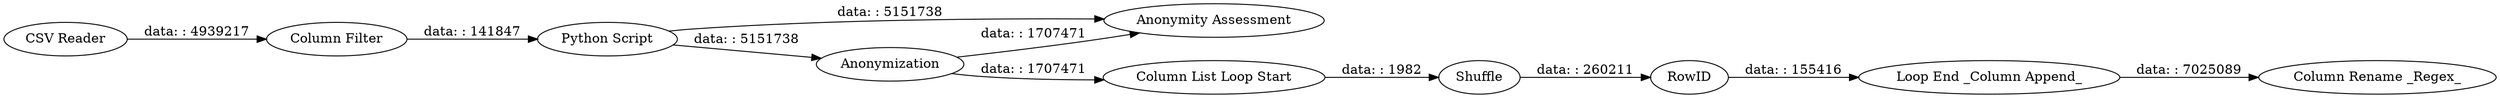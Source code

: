 digraph {
	"-6291824116221086730_7" [label=Shuffle]
	"-6291824116221086730_1" [label="CSV Reader"]
	"-6291824116221086730_2" [label="Column Filter"]
	"-6291824116221086730_9" [label=RowID]
	"-6291824116221086730_6" [label="Column List Loop Start"]
	"-6291824116221086730_10" [label="Column Rename _Regex_"]
	"-6291824116221086730_5" [label="Anonymity Assessment"]
	"-6291824116221086730_3" [label="Python Script"]
	"-6291824116221086730_4" [label=Anonymization]
	"-6291824116221086730_8" [label="Loop End _Column Append_"]
	"-6291824116221086730_3" -> "-6291824116221086730_5" [label="data: : 5151738"]
	"-6291824116221086730_7" -> "-6291824116221086730_9" [label="data: : 260211"]
	"-6291824116221086730_4" -> "-6291824116221086730_5" [label="data: : 1707471"]
	"-6291824116221086730_8" -> "-6291824116221086730_10" [label="data: : 7025089"]
	"-6291824116221086730_1" -> "-6291824116221086730_2" [label="data: : 4939217"]
	"-6291824116221086730_2" -> "-6291824116221086730_3" [label="data: : 141847"]
	"-6291824116221086730_3" -> "-6291824116221086730_4" [label="data: : 5151738"]
	"-6291824116221086730_9" -> "-6291824116221086730_8" [label="data: : 155416"]
	"-6291824116221086730_4" -> "-6291824116221086730_6" [label="data: : 1707471"]
	"-6291824116221086730_6" -> "-6291824116221086730_7" [label="data: : 1982"]
	rankdir=LR
}
